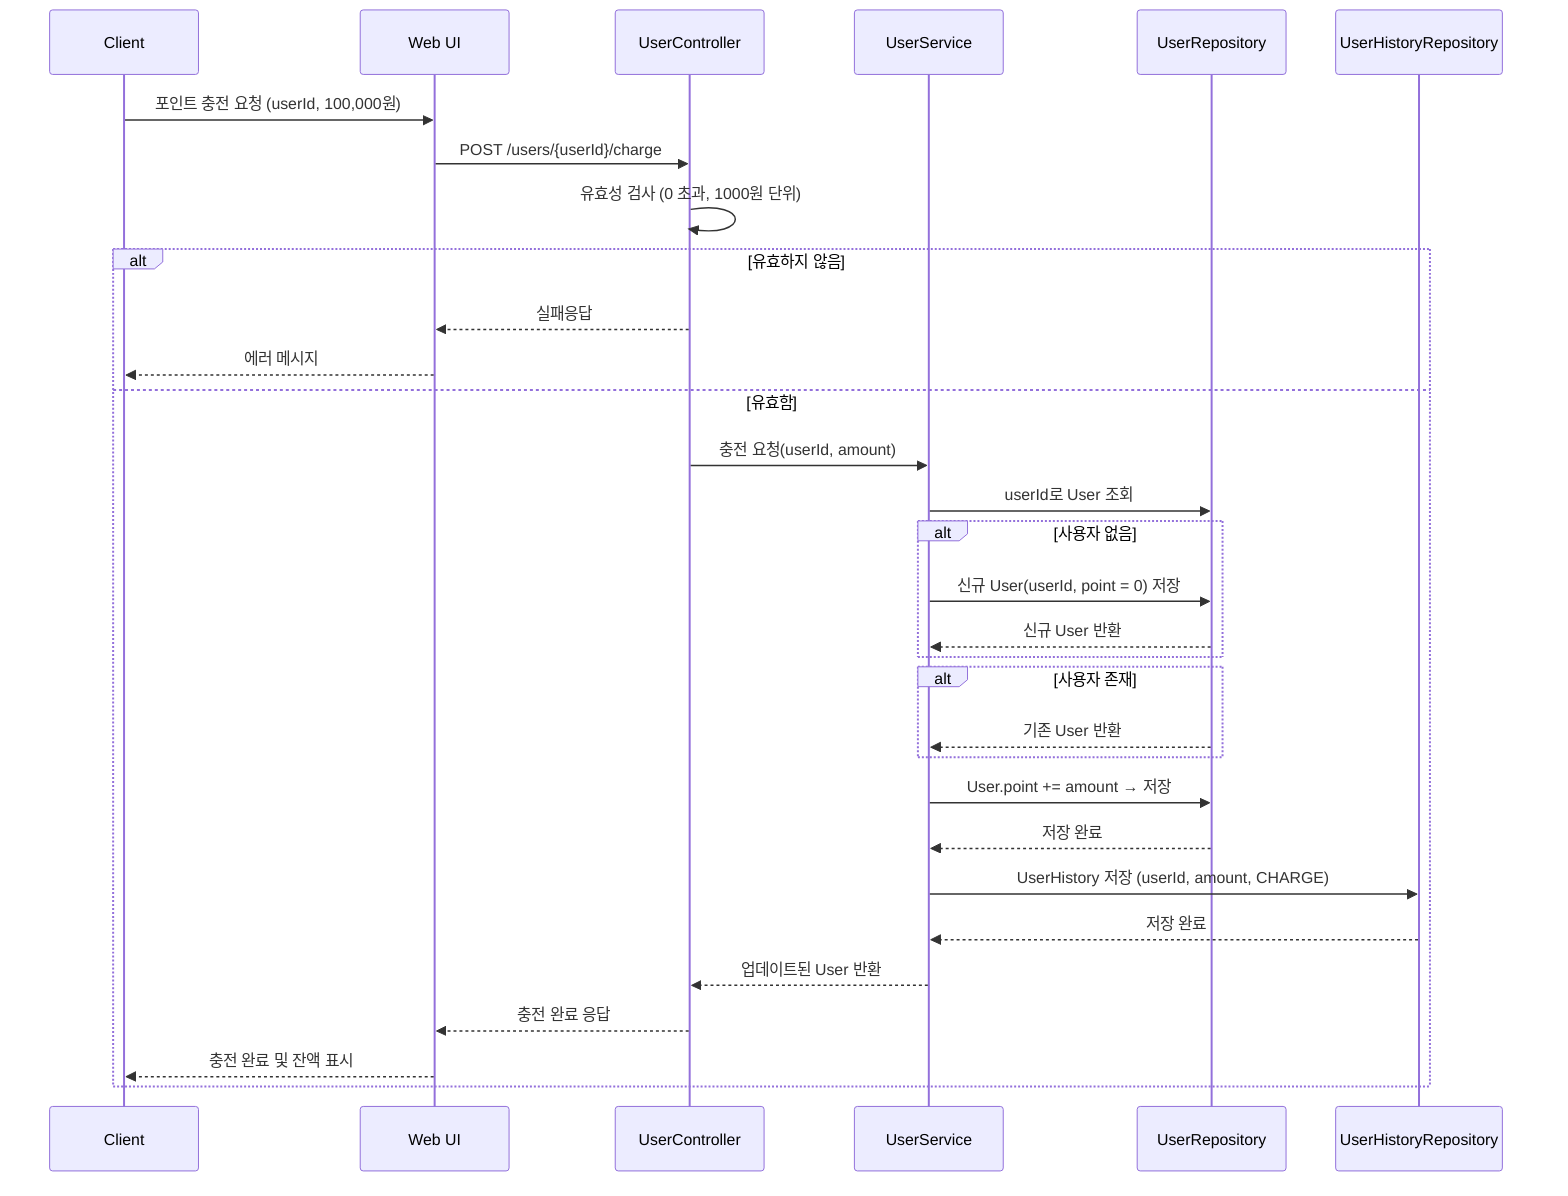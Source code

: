 sequenceDiagram




    participant Client as Client

    participant UI as Web UI

    participant API as UserController

    participant Service as UserService

    participant UserRepo as UserRepository

    participant HistoryRepo as UserHistoryRepository



    Client->>UI: 포인트 충전 요청 (userId, 100,000원)

    UI->>API: POST /users/{userId}/charge

    API->>API: 유효성 검사 (0 초과, 1000원 단위)

    alt 유효하지 않음

        API-->>UI: 실패응답

        UI-->>Client: 에러 메시지

    else 유효함

        API->>Service: 충전 요청(userId, amount)

        Service->>UserRepo: userId로 User 조회

        alt 사용자 없음

            Service->>UserRepo: 신규 User(userId, point = 0) 저장

            UserRepo-->>Service: 신규 User 반환
        end
        alt 사용자 존재

            UserRepo-->>Service: 기존 User 반환
        end



        Service->>UserRepo: User.point += amount → 저장

        UserRepo-->>Service: 저장 완료

        Service->>HistoryRepo: UserHistory 저장 (userId, amount, CHARGE)

        HistoryRepo-->>Service: 저장 완료

        Service-->>API: 업데이트된 User 반환

        API-->>UI: 충전 완료 응답

        UI-->>Client: 충전 완료 및 잔액 표시

    end